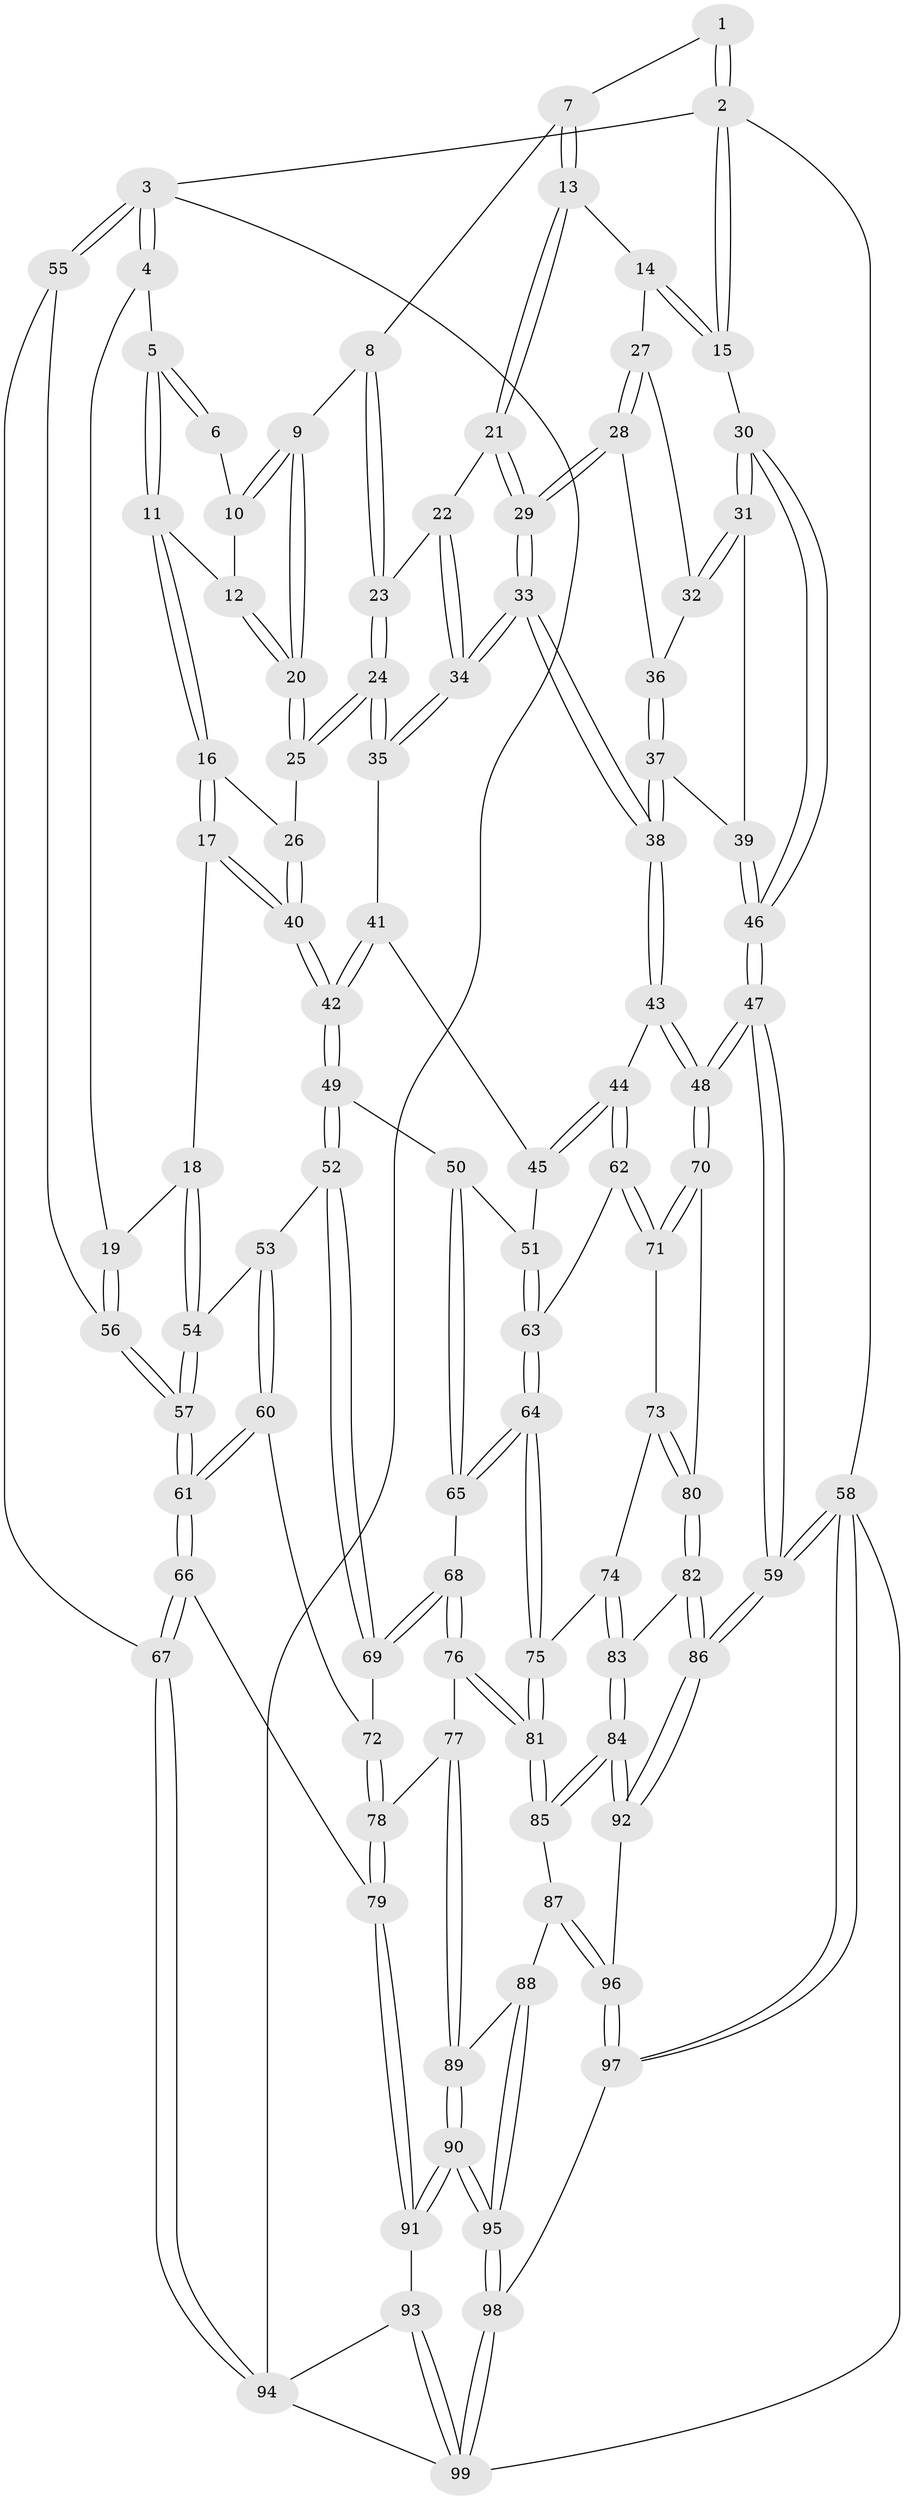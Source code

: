 // Generated by graph-tools (version 1.1) at 2025/27/03/15/25 16:27:56]
// undirected, 99 vertices, 244 edges
graph export_dot {
graph [start="1"]
  node [color=gray90,style=filled];
  1 [pos="+0.6156556920857084+0"];
  2 [pos="+1+0"];
  3 [pos="+0+0"];
  4 [pos="+0.18149763419629494+0"];
  5 [pos="+0.26605333618229327+0"];
  6 [pos="+0.5105339582052767+0"];
  7 [pos="+0.6288019556477811+0"];
  8 [pos="+0.6031522058109863+0.04960590137752349"];
  9 [pos="+0.5107683804005088+0.0886982764697526"];
  10 [pos="+0.4868117948217405+0.02824589131384219"];
  11 [pos="+0.3046704572326982+0.0315179153979743"];
  12 [pos="+0.41676713480096667+0.07310838108739037"];
  13 [pos="+0.7603769721108308+0.08519509703821546"];
  14 [pos="+0.8595351404728615+0.07696932789276134"];
  15 [pos="+1+0"];
  16 [pos="+0.3012052691935662+0.04649228205553573"];
  17 [pos="+0.17948475096310865+0.22709538534613186"];
  18 [pos="+0.1673552973849456+0.2325585406548723"];
  19 [pos="+0.036664433404598545+0.21228278653702262"];
  20 [pos="+0.48531872057888337+0.11894964687509085"];
  21 [pos="+0.7202138056279012+0.12447293810625439"];
  22 [pos="+0.7036418203578897+0.12719415655640745"];
  23 [pos="+0.6318590203583182+0.11982189053427347"];
  24 [pos="+0.5795887988507773+0.22287471533983222"];
  25 [pos="+0.4903550054994394+0.18935846631110068"];
  26 [pos="+0.4190642004552608+0.22351050699842406"];
  27 [pos="+0.8589967585999744+0.07984234048516389"];
  28 [pos="+0.83840185113742+0.1635498576046164"];
  29 [pos="+0.7694196239585925+0.22089058033228162"];
  30 [pos="+1+0"];
  31 [pos="+0.9297833620093884+0.20868950475726025"];
  32 [pos="+0.9069328932311622+0.19841406745992815"];
  33 [pos="+0.7366853293076907+0.34554649667503756"];
  34 [pos="+0.6772722241474524+0.30094034934571107"];
  35 [pos="+0.5972367672284546+0.25735340192062167"];
  36 [pos="+0.8584881692829884+0.19396933480920756"];
  37 [pos="+0.8817921923963342+0.2959887281947555"];
  38 [pos="+0.7583062345299951+0.3846286388036357"];
  39 [pos="+0.8904541761392635+0.2935130089577878"];
  40 [pos="+0.37974470865509513+0.2912111289976533"];
  41 [pos="+0.5462025402486871+0.31179470249857405"];
  42 [pos="+0.3946297437785026+0.3378169907909197"];
  43 [pos="+0.7583222679353377+0.39264774269570013"];
  44 [pos="+0.6934085098115964+0.4550039621498885"];
  45 [pos="+0.5434312125298608+0.3545416845485389"];
  46 [pos="+1+0.33690400751145533"];
  47 [pos="+1+0.6164126759708315"];
  48 [pos="+1+0.5857641774281923"];
  49 [pos="+0.38966726622795167+0.4340126439962902"];
  50 [pos="+0.45729620825630907+0.4492997786912172"];
  51 [pos="+0.5021539749243056+0.45091789108244507"];
  52 [pos="+0.35262489427677757+0.466662510112068"];
  53 [pos="+0.2736891619915636+0.4210157492466657"];
  54 [pos="+0.1974508753261046+0.37526255144168497"];
  55 [pos="+0+0.24588437140953714"];
  56 [pos="+0+0.24325969692314467"];
  57 [pos="+0.11187511254338674+0.48858215839141966"];
  58 [pos="+1+1"];
  59 [pos="+1+1"];
  60 [pos="+0.12584308889509938+0.527409173765411"];
  61 [pos="+0.11049289856605991+0.5228433430533066"];
  62 [pos="+0.692791711260828+0.4557115984559871"];
  63 [pos="+0.6153865953489094+0.49968097621407187"];
  64 [pos="+0.5803335757605856+0.6151051402503873"];
  65 [pos="+0.49006500902032+0.5887008717406291"];
  66 [pos="+0+0.6724731589198149"];
  67 [pos="+0+0.7001635312195538"];
  68 [pos="+0.3715614466329142+0.6042996161567472"];
  69 [pos="+0.3461387193330799+0.4852821892322467"];
  70 [pos="+0.8516155373248755+0.650148939303608"];
  71 [pos="+0.7367400237991029+0.5940317035277675"];
  72 [pos="+0.19396960563374752+0.5484961074865872"];
  73 [pos="+0.6963990161447011+0.6490388284573939"];
  74 [pos="+0.6379256054272012+0.6497918948305702"];
  75 [pos="+0.5808953192425262+0.6189181408975043"];
  76 [pos="+0.3627574107008546+0.6502118707012523"];
  77 [pos="+0.2711169620059598+0.7215302199783195"];
  78 [pos="+0.2549678479955461+0.724034122641834"];
  79 [pos="+0.1936738207300589+0.7644969599535686"];
  80 [pos="+0.7723251067495819+0.7242246431053689"];
  81 [pos="+0.510232748542135+0.7419864974563605"];
  82 [pos="+0.765482221777951+0.7431556286372969"];
  83 [pos="+0.6813715981632612+0.7840468627914489"];
  84 [pos="+0.6364861769083235+0.8364634288116414"];
  85 [pos="+0.5193715083774377+0.7979023356950353"];
  86 [pos="+0.9875438383896156+1"];
  87 [pos="+0.49019657347433165+0.8262171225953028"];
  88 [pos="+0.4897221171518737+0.8263745641631131"];
  89 [pos="+0.3717903964592699+0.821871147387036"];
  90 [pos="+0.25916619183993167+1"];
  91 [pos="+0.19710839269255226+0.9279192451340075"];
  92 [pos="+0.6560907298247222+0.8781435303915055"];
  93 [pos="+0.02604716161652081+0.90857804462488"];
  94 [pos="+0+0.7610580740257997"];
  95 [pos="+0.27746040571221464+1"];
  96 [pos="+0.5350183864388082+1"];
  97 [pos="+0.5230184008972228+1"];
  98 [pos="+0.2878834061641865+1"];
  99 [pos="+0.11757919292860815+1"];
  1 -- 2;
  1 -- 2;
  1 -- 7;
  2 -- 3;
  2 -- 15;
  2 -- 15;
  2 -- 58;
  3 -- 4;
  3 -- 4;
  3 -- 55;
  3 -- 55;
  3 -- 94;
  4 -- 5;
  4 -- 19;
  5 -- 6;
  5 -- 6;
  5 -- 11;
  5 -- 11;
  6 -- 10;
  7 -- 8;
  7 -- 13;
  7 -- 13;
  8 -- 9;
  8 -- 23;
  8 -- 23;
  9 -- 10;
  9 -- 10;
  9 -- 20;
  9 -- 20;
  10 -- 12;
  11 -- 12;
  11 -- 16;
  11 -- 16;
  12 -- 20;
  12 -- 20;
  13 -- 14;
  13 -- 21;
  13 -- 21;
  14 -- 15;
  14 -- 15;
  14 -- 27;
  15 -- 30;
  16 -- 17;
  16 -- 17;
  16 -- 26;
  17 -- 18;
  17 -- 40;
  17 -- 40;
  18 -- 19;
  18 -- 54;
  18 -- 54;
  19 -- 56;
  19 -- 56;
  20 -- 25;
  20 -- 25;
  21 -- 22;
  21 -- 29;
  21 -- 29;
  22 -- 23;
  22 -- 34;
  22 -- 34;
  23 -- 24;
  23 -- 24;
  24 -- 25;
  24 -- 25;
  24 -- 35;
  24 -- 35;
  25 -- 26;
  26 -- 40;
  26 -- 40;
  27 -- 28;
  27 -- 28;
  27 -- 32;
  28 -- 29;
  28 -- 29;
  28 -- 36;
  29 -- 33;
  29 -- 33;
  30 -- 31;
  30 -- 31;
  30 -- 46;
  30 -- 46;
  31 -- 32;
  31 -- 32;
  31 -- 39;
  32 -- 36;
  33 -- 34;
  33 -- 34;
  33 -- 38;
  33 -- 38;
  34 -- 35;
  34 -- 35;
  35 -- 41;
  36 -- 37;
  36 -- 37;
  37 -- 38;
  37 -- 38;
  37 -- 39;
  38 -- 43;
  38 -- 43;
  39 -- 46;
  39 -- 46;
  40 -- 42;
  40 -- 42;
  41 -- 42;
  41 -- 42;
  41 -- 45;
  42 -- 49;
  42 -- 49;
  43 -- 44;
  43 -- 48;
  43 -- 48;
  44 -- 45;
  44 -- 45;
  44 -- 62;
  44 -- 62;
  45 -- 51;
  46 -- 47;
  46 -- 47;
  47 -- 48;
  47 -- 48;
  47 -- 59;
  47 -- 59;
  48 -- 70;
  48 -- 70;
  49 -- 50;
  49 -- 52;
  49 -- 52;
  50 -- 51;
  50 -- 65;
  50 -- 65;
  51 -- 63;
  51 -- 63;
  52 -- 53;
  52 -- 69;
  52 -- 69;
  53 -- 54;
  53 -- 60;
  53 -- 60;
  54 -- 57;
  54 -- 57;
  55 -- 56;
  55 -- 67;
  56 -- 57;
  56 -- 57;
  57 -- 61;
  57 -- 61;
  58 -- 59;
  58 -- 59;
  58 -- 97;
  58 -- 97;
  58 -- 99;
  59 -- 86;
  59 -- 86;
  60 -- 61;
  60 -- 61;
  60 -- 72;
  61 -- 66;
  61 -- 66;
  62 -- 63;
  62 -- 71;
  62 -- 71;
  63 -- 64;
  63 -- 64;
  64 -- 65;
  64 -- 65;
  64 -- 75;
  64 -- 75;
  65 -- 68;
  66 -- 67;
  66 -- 67;
  66 -- 79;
  67 -- 94;
  67 -- 94;
  68 -- 69;
  68 -- 69;
  68 -- 76;
  68 -- 76;
  69 -- 72;
  70 -- 71;
  70 -- 71;
  70 -- 80;
  71 -- 73;
  72 -- 78;
  72 -- 78;
  73 -- 74;
  73 -- 80;
  73 -- 80;
  74 -- 75;
  74 -- 83;
  74 -- 83;
  75 -- 81;
  75 -- 81;
  76 -- 77;
  76 -- 81;
  76 -- 81;
  77 -- 78;
  77 -- 89;
  77 -- 89;
  78 -- 79;
  78 -- 79;
  79 -- 91;
  79 -- 91;
  80 -- 82;
  80 -- 82;
  81 -- 85;
  81 -- 85;
  82 -- 83;
  82 -- 86;
  82 -- 86;
  83 -- 84;
  83 -- 84;
  84 -- 85;
  84 -- 85;
  84 -- 92;
  84 -- 92;
  85 -- 87;
  86 -- 92;
  86 -- 92;
  87 -- 88;
  87 -- 96;
  87 -- 96;
  88 -- 89;
  88 -- 95;
  88 -- 95;
  89 -- 90;
  89 -- 90;
  90 -- 91;
  90 -- 91;
  90 -- 95;
  90 -- 95;
  91 -- 93;
  92 -- 96;
  93 -- 94;
  93 -- 99;
  93 -- 99;
  94 -- 99;
  95 -- 98;
  95 -- 98;
  96 -- 97;
  96 -- 97;
  97 -- 98;
  98 -- 99;
  98 -- 99;
}
